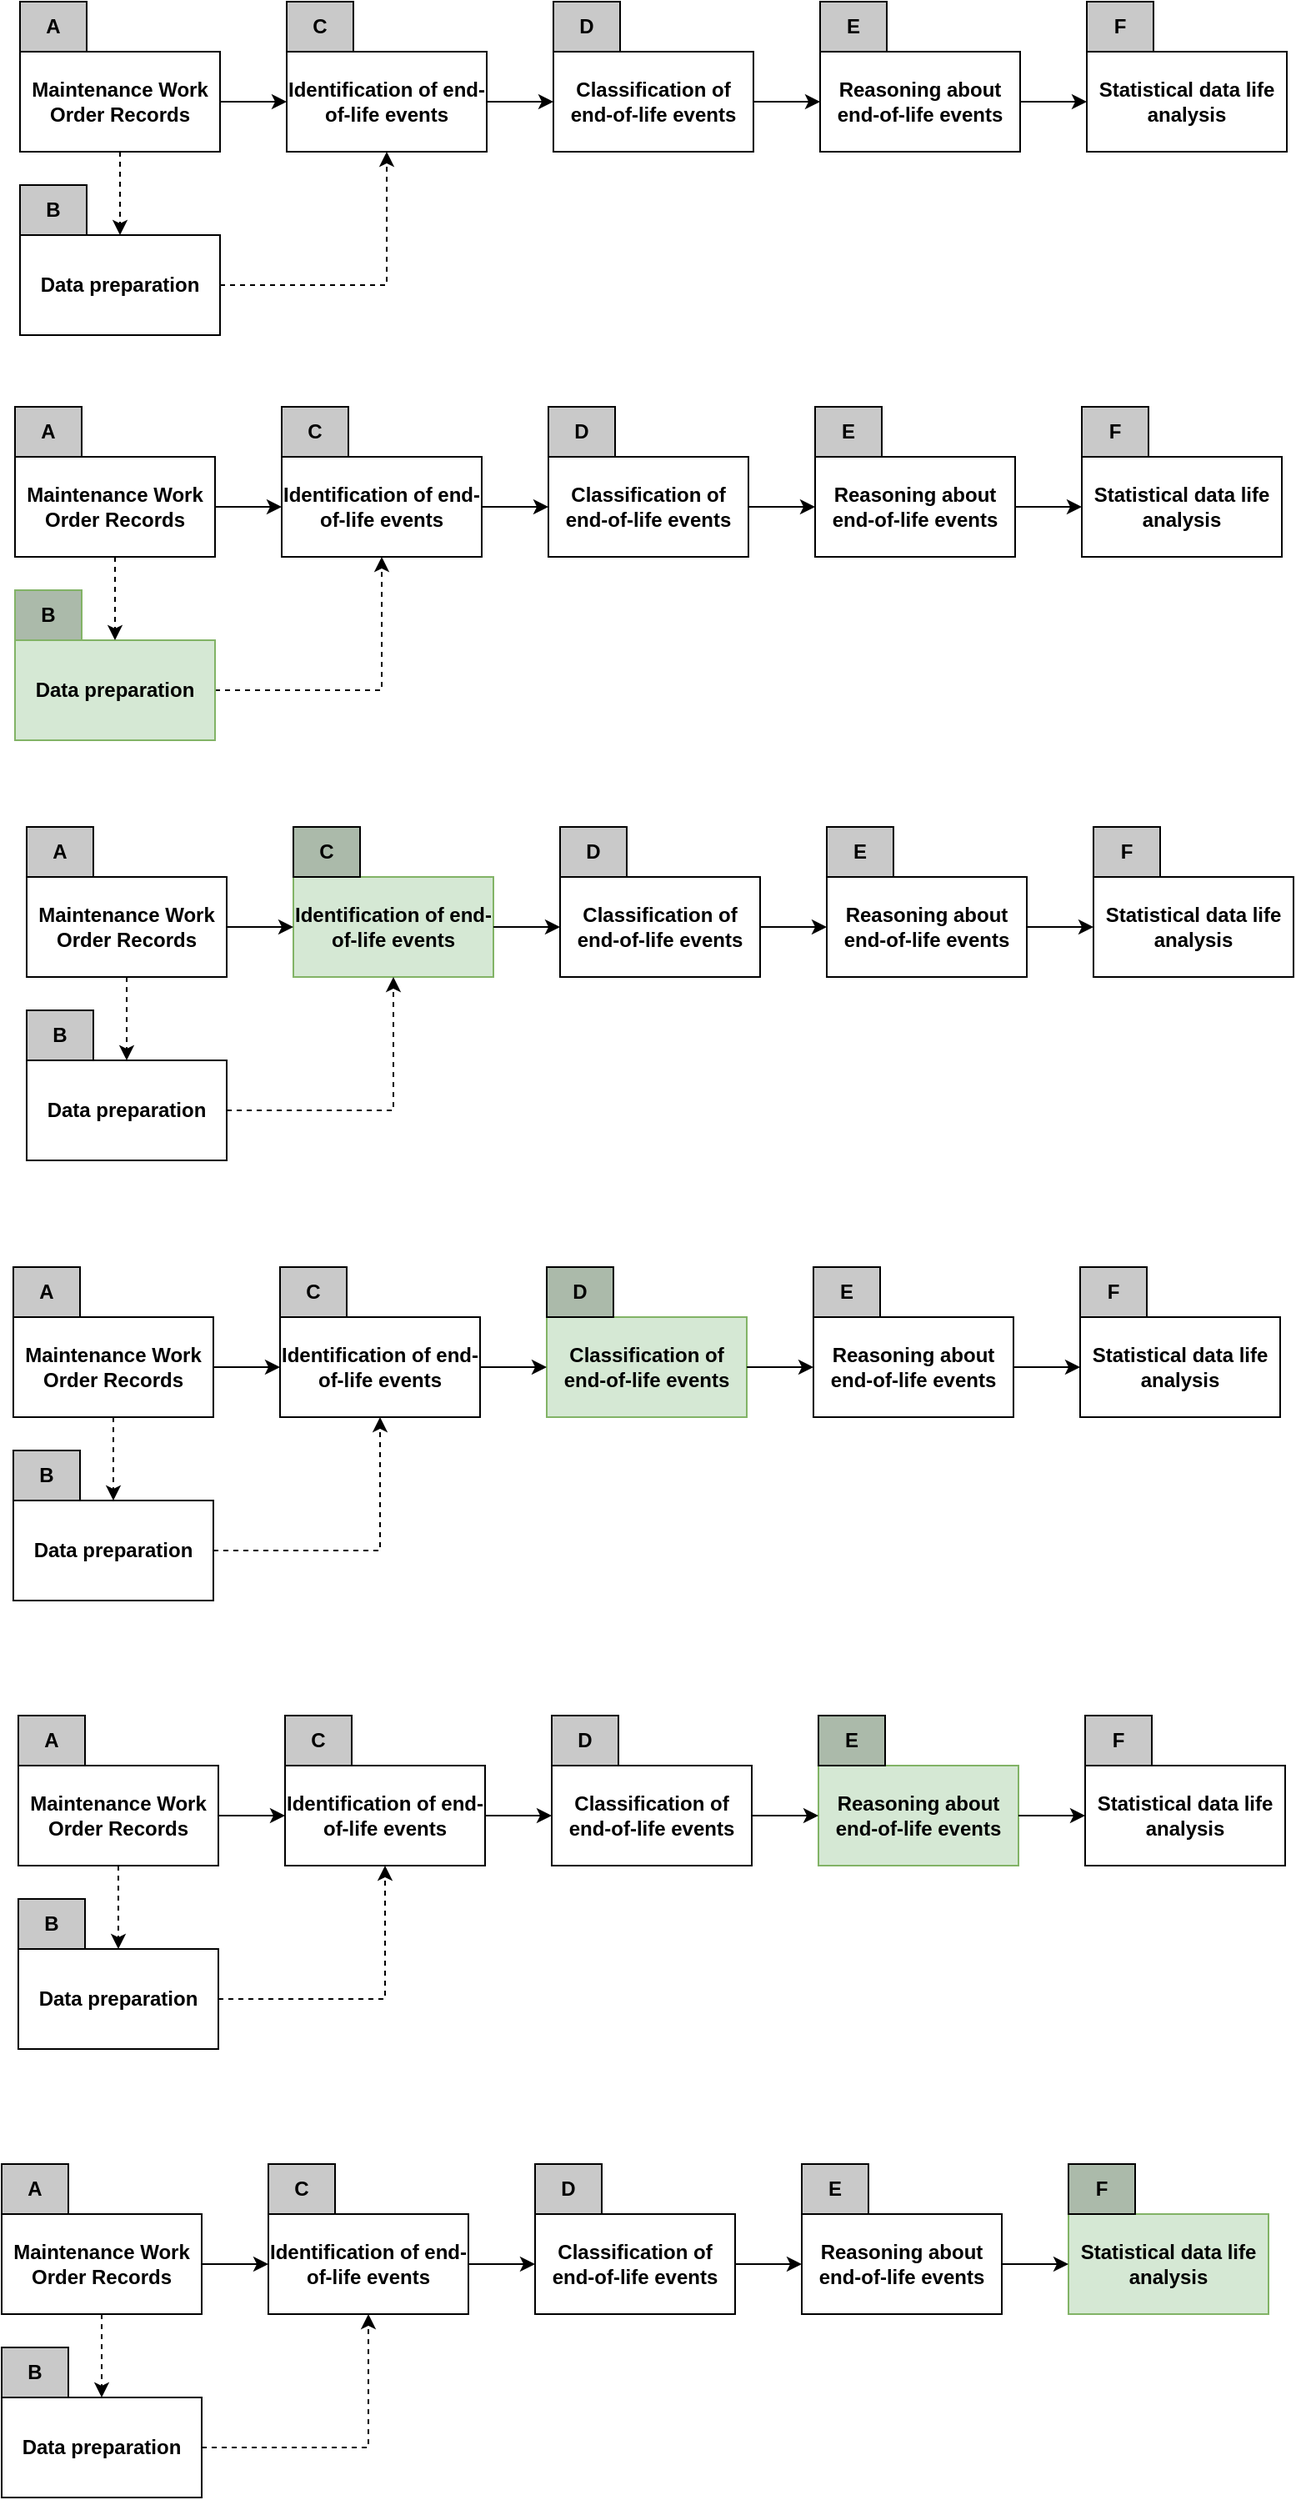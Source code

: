 <mxfile version="20.0.3" type="device"><diagram id="aOermei4Pz8LxX8Ic5n_" name="Page-1"><mxGraphModel dx="1137" dy="698" grid="0" gridSize="10" guides="1" tooltips="1" connect="1" arrows="1" fold="1" page="0" pageScale="1" pageWidth="850" pageHeight="1100" math="0" shadow="0"><root><mxCell id="0"/><mxCell id="1" parent="0"/><mxCell id="WCb30iZLDElVYcO6-8LY-24" value="" style="group" vertex="1" connectable="0" parent="1"><mxGeometry x="80" y="210" width="760" height="200" as="geometry"/></mxCell><mxCell id="WCb30iZLDElVYcO6-8LY-1" value="Maintenance Work Order Records" style="rounded=0;whiteSpace=wrap;html=1;fontStyle=1" vertex="1" parent="WCb30iZLDElVYcO6-8LY-24"><mxGeometry y="30" width="120" height="60" as="geometry"/></mxCell><mxCell id="WCb30iZLDElVYcO6-8LY-2" value="Identification of end-of-life events" style="rounded=0;whiteSpace=wrap;html=1;fontStyle=1" vertex="1" parent="WCb30iZLDElVYcO6-8LY-24"><mxGeometry x="160" y="30" width="120" height="60" as="geometry"/></mxCell><mxCell id="WCb30iZLDElVYcO6-8LY-4" style="edgeStyle=orthogonalEdgeStyle;rounded=0;orthogonalLoop=1;jettySize=auto;html=1;exitX=1;exitY=0.5;exitDx=0;exitDy=0;entryX=0;entryY=0.5;entryDx=0;entryDy=0;" edge="1" parent="WCb30iZLDElVYcO6-8LY-24" source="WCb30iZLDElVYcO6-8LY-1" target="WCb30iZLDElVYcO6-8LY-2"><mxGeometry relative="1" as="geometry"/></mxCell><mxCell id="WCb30iZLDElVYcO6-8LY-3" value="Classification of end-of-life events" style="rounded=0;whiteSpace=wrap;html=1;fontStyle=1" vertex="1" parent="WCb30iZLDElVYcO6-8LY-24"><mxGeometry x="320" y="30" width="120" height="60" as="geometry"/></mxCell><mxCell id="WCb30iZLDElVYcO6-8LY-5" style="edgeStyle=orthogonalEdgeStyle;rounded=0;orthogonalLoop=1;jettySize=auto;html=1;exitX=1;exitY=0.5;exitDx=0;exitDy=0;entryX=0;entryY=0.5;entryDx=0;entryDy=0;" edge="1" parent="WCb30iZLDElVYcO6-8LY-24" source="WCb30iZLDElVYcO6-8LY-2" target="WCb30iZLDElVYcO6-8LY-3"><mxGeometry relative="1" as="geometry"/></mxCell><mxCell id="WCb30iZLDElVYcO6-8LY-6" value="Reasoning about end-of-life events" style="rounded=0;whiteSpace=wrap;html=1;fontStyle=1" vertex="1" parent="WCb30iZLDElVYcO6-8LY-24"><mxGeometry x="480" y="30" width="120" height="60" as="geometry"/></mxCell><mxCell id="WCb30iZLDElVYcO6-8LY-7" style="edgeStyle=orthogonalEdgeStyle;rounded=0;orthogonalLoop=1;jettySize=auto;html=1;exitX=1;exitY=0.5;exitDx=0;exitDy=0;entryX=0;entryY=0.5;entryDx=0;entryDy=0;" edge="1" parent="WCb30iZLDElVYcO6-8LY-24" source="WCb30iZLDElVYcO6-8LY-3" target="WCb30iZLDElVYcO6-8LY-6"><mxGeometry relative="1" as="geometry"/></mxCell><mxCell id="WCb30iZLDElVYcO6-8LY-12" value="Statistical data life analysis" style="rounded=0;whiteSpace=wrap;html=1;fontStyle=1" vertex="1" parent="WCb30iZLDElVYcO6-8LY-24"><mxGeometry x="640" y="30" width="120" height="60" as="geometry"/></mxCell><mxCell id="WCb30iZLDElVYcO6-8LY-14" style="edgeStyle=orthogonalEdgeStyle;rounded=0;orthogonalLoop=1;jettySize=auto;html=1;exitX=1;exitY=0.5;exitDx=0;exitDy=0;entryX=0;entryY=0.5;entryDx=0;entryDy=0;" edge="1" parent="WCb30iZLDElVYcO6-8LY-24" source="WCb30iZLDElVYcO6-8LY-6" target="WCb30iZLDElVYcO6-8LY-12"><mxGeometry relative="1" as="geometry"/></mxCell><mxCell id="WCb30iZLDElVYcO6-8LY-17" style="edgeStyle=orthogonalEdgeStyle;rounded=0;orthogonalLoop=1;jettySize=auto;html=1;exitX=1;exitY=0.5;exitDx=0;exitDy=0;dashed=1;" edge="1" parent="WCb30iZLDElVYcO6-8LY-24" source="WCb30iZLDElVYcO6-8LY-15" target="WCb30iZLDElVYcO6-8LY-2"><mxGeometry relative="1" as="geometry"/></mxCell><mxCell id="WCb30iZLDElVYcO6-8LY-15" value="Data preparation" style="rounded=0;whiteSpace=wrap;html=1;fontStyle=1" vertex="1" parent="WCb30iZLDElVYcO6-8LY-24"><mxGeometry y="140" width="120" height="60" as="geometry"/></mxCell><mxCell id="WCb30iZLDElVYcO6-8LY-16" style="edgeStyle=orthogonalEdgeStyle;rounded=0;orthogonalLoop=1;jettySize=auto;html=1;exitX=0.5;exitY=1;exitDx=0;exitDy=0;entryX=0.5;entryY=0;entryDx=0;entryDy=0;dashed=1;" edge="1" parent="WCb30iZLDElVYcO6-8LY-24" source="WCb30iZLDElVYcO6-8LY-1" target="WCb30iZLDElVYcO6-8LY-15"><mxGeometry relative="1" as="geometry"/></mxCell><mxCell id="WCb30iZLDElVYcO6-8LY-18" value="A" style="rounded=0;whiteSpace=wrap;html=1;fontStyle=1;fillColor=#C9C9C9;" vertex="1" parent="WCb30iZLDElVYcO6-8LY-24"><mxGeometry width="40" height="30" as="geometry"/></mxCell><mxCell id="WCb30iZLDElVYcO6-8LY-19" value="C" style="rounded=0;whiteSpace=wrap;html=1;fontStyle=1;fillColor=#C9C9C9;" vertex="1" parent="WCb30iZLDElVYcO6-8LY-24"><mxGeometry x="160" width="40" height="30" as="geometry"/></mxCell><mxCell id="WCb30iZLDElVYcO6-8LY-20" value="D" style="rounded=0;whiteSpace=wrap;html=1;fontStyle=1;fillColor=#C9C9C9;" vertex="1" parent="WCb30iZLDElVYcO6-8LY-24"><mxGeometry x="320" width="40" height="30" as="geometry"/></mxCell><mxCell id="WCb30iZLDElVYcO6-8LY-21" value="E" style="rounded=0;whiteSpace=wrap;html=1;fontStyle=1;fillColor=#C9C9C9;" vertex="1" parent="WCb30iZLDElVYcO6-8LY-24"><mxGeometry x="480" width="40" height="30" as="geometry"/></mxCell><mxCell id="WCb30iZLDElVYcO6-8LY-120" style="edgeStyle=orthogonalEdgeStyle;rounded=0;orthogonalLoop=1;jettySize=auto;html=1;exitX=0.75;exitY=1;exitDx=0;exitDy=0;entryX=0.25;entryY=0;entryDx=0;entryDy=0;dashed=1;" edge="1" parent="WCb30iZLDElVYcO6-8LY-24" source="WCb30iZLDElVYcO6-8LY-22" target="WCb30iZLDElVYcO6-8LY-12"><mxGeometry relative="1" as="geometry"/></mxCell><mxCell id="WCb30iZLDElVYcO6-8LY-22" value="F" style="rounded=0;whiteSpace=wrap;html=1;fontStyle=1;fillColor=#C9C9C9;" vertex="1" parent="WCb30iZLDElVYcO6-8LY-24"><mxGeometry x="640" width="40" height="30" as="geometry"/></mxCell><mxCell id="WCb30iZLDElVYcO6-8LY-23" value="B" style="rounded=0;whiteSpace=wrap;html=1;fontStyle=1;fillColor=#C9C9C9;" vertex="1" parent="WCb30iZLDElVYcO6-8LY-24"><mxGeometry y="110" width="40" height="30" as="geometry"/></mxCell><mxCell id="WCb30iZLDElVYcO6-8LY-25" value="" style="group" vertex="1" connectable="0" parent="1"><mxGeometry x="77" y="453" width="760" height="200" as="geometry"/></mxCell><mxCell id="WCb30iZLDElVYcO6-8LY-26" value="Maintenance Work Order Records" style="rounded=0;whiteSpace=wrap;html=1;fontStyle=1" vertex="1" parent="WCb30iZLDElVYcO6-8LY-25"><mxGeometry y="30" width="120" height="60" as="geometry"/></mxCell><mxCell id="WCb30iZLDElVYcO6-8LY-27" value="Identification of end-of-life events" style="rounded=0;whiteSpace=wrap;html=1;fontStyle=1" vertex="1" parent="WCb30iZLDElVYcO6-8LY-25"><mxGeometry x="160" y="30" width="120" height="60" as="geometry"/></mxCell><mxCell id="WCb30iZLDElVYcO6-8LY-28" style="edgeStyle=orthogonalEdgeStyle;rounded=0;orthogonalLoop=1;jettySize=auto;html=1;exitX=1;exitY=0.5;exitDx=0;exitDy=0;entryX=0;entryY=0.5;entryDx=0;entryDy=0;" edge="1" parent="WCb30iZLDElVYcO6-8LY-25" source="WCb30iZLDElVYcO6-8LY-26" target="WCb30iZLDElVYcO6-8LY-27"><mxGeometry relative="1" as="geometry"/></mxCell><mxCell id="WCb30iZLDElVYcO6-8LY-29" value="Classification of end-of-life events" style="rounded=0;whiteSpace=wrap;html=1;fontStyle=1" vertex="1" parent="WCb30iZLDElVYcO6-8LY-25"><mxGeometry x="320" y="30" width="120" height="60" as="geometry"/></mxCell><mxCell id="WCb30iZLDElVYcO6-8LY-30" style="edgeStyle=orthogonalEdgeStyle;rounded=0;orthogonalLoop=1;jettySize=auto;html=1;exitX=1;exitY=0.5;exitDx=0;exitDy=0;entryX=0;entryY=0.5;entryDx=0;entryDy=0;" edge="1" parent="WCb30iZLDElVYcO6-8LY-25" source="WCb30iZLDElVYcO6-8LY-27" target="WCb30iZLDElVYcO6-8LY-29"><mxGeometry relative="1" as="geometry"/></mxCell><mxCell id="WCb30iZLDElVYcO6-8LY-31" value="Reasoning about end-of-life events" style="rounded=0;whiteSpace=wrap;html=1;fontStyle=1" vertex="1" parent="WCb30iZLDElVYcO6-8LY-25"><mxGeometry x="480" y="30" width="120" height="60" as="geometry"/></mxCell><mxCell id="WCb30iZLDElVYcO6-8LY-32" style="edgeStyle=orthogonalEdgeStyle;rounded=0;orthogonalLoop=1;jettySize=auto;html=1;exitX=1;exitY=0.5;exitDx=0;exitDy=0;entryX=0;entryY=0.5;entryDx=0;entryDy=0;" edge="1" parent="WCb30iZLDElVYcO6-8LY-25" source="WCb30iZLDElVYcO6-8LY-29" target="WCb30iZLDElVYcO6-8LY-31"><mxGeometry relative="1" as="geometry"/></mxCell><mxCell id="WCb30iZLDElVYcO6-8LY-33" value="Statistical data life analysis" style="rounded=0;whiteSpace=wrap;html=1;fontStyle=1" vertex="1" parent="WCb30iZLDElVYcO6-8LY-25"><mxGeometry x="640" y="30" width="120" height="60" as="geometry"/></mxCell><mxCell id="WCb30iZLDElVYcO6-8LY-34" style="edgeStyle=orthogonalEdgeStyle;rounded=0;orthogonalLoop=1;jettySize=auto;html=1;exitX=1;exitY=0.5;exitDx=0;exitDy=0;entryX=0;entryY=0.5;entryDx=0;entryDy=0;" edge="1" parent="WCb30iZLDElVYcO6-8LY-25" source="WCb30iZLDElVYcO6-8LY-31" target="WCb30iZLDElVYcO6-8LY-33"><mxGeometry relative="1" as="geometry"/></mxCell><mxCell id="WCb30iZLDElVYcO6-8LY-35" style="edgeStyle=orthogonalEdgeStyle;rounded=0;orthogonalLoop=1;jettySize=auto;html=1;exitX=1;exitY=0.5;exitDx=0;exitDy=0;dashed=1;" edge="1" parent="WCb30iZLDElVYcO6-8LY-25" source="WCb30iZLDElVYcO6-8LY-36" target="WCb30iZLDElVYcO6-8LY-27"><mxGeometry relative="1" as="geometry"/></mxCell><mxCell id="WCb30iZLDElVYcO6-8LY-36" value="Data preparation" style="rounded=0;whiteSpace=wrap;html=1;fontStyle=1;fillColor=#d5e8d4;strokeColor=#82b366;" vertex="1" parent="WCb30iZLDElVYcO6-8LY-25"><mxGeometry y="140" width="120" height="60" as="geometry"/></mxCell><mxCell id="WCb30iZLDElVYcO6-8LY-37" style="edgeStyle=orthogonalEdgeStyle;rounded=0;orthogonalLoop=1;jettySize=auto;html=1;exitX=0.5;exitY=1;exitDx=0;exitDy=0;entryX=0.5;entryY=0;entryDx=0;entryDy=0;dashed=1;" edge="1" parent="WCb30iZLDElVYcO6-8LY-25" source="WCb30iZLDElVYcO6-8LY-26" target="WCb30iZLDElVYcO6-8LY-36"><mxGeometry relative="1" as="geometry"/></mxCell><mxCell id="WCb30iZLDElVYcO6-8LY-38" value="A" style="rounded=0;whiteSpace=wrap;html=1;fontStyle=1;fillColor=#C9C9C9;" vertex="1" parent="WCb30iZLDElVYcO6-8LY-25"><mxGeometry width="40" height="30" as="geometry"/></mxCell><mxCell id="WCb30iZLDElVYcO6-8LY-39" value="C" style="rounded=0;whiteSpace=wrap;html=1;fontStyle=1;fillColor=#C9C9C9;" vertex="1" parent="WCb30iZLDElVYcO6-8LY-25"><mxGeometry x="160" width="40" height="30" as="geometry"/></mxCell><mxCell id="WCb30iZLDElVYcO6-8LY-40" value="D" style="rounded=0;whiteSpace=wrap;html=1;fontStyle=1;fillColor=#C9C9C9;" vertex="1" parent="WCb30iZLDElVYcO6-8LY-25"><mxGeometry x="320" width="40" height="30" as="geometry"/></mxCell><mxCell id="WCb30iZLDElVYcO6-8LY-41" value="E" style="rounded=0;whiteSpace=wrap;html=1;fontStyle=1;fillColor=#C9C9C9;" vertex="1" parent="WCb30iZLDElVYcO6-8LY-25"><mxGeometry x="480" width="40" height="30" as="geometry"/></mxCell><mxCell id="WCb30iZLDElVYcO6-8LY-42" value="F" style="rounded=0;whiteSpace=wrap;html=1;fontStyle=1;fillColor=#C9C9C9;" vertex="1" parent="WCb30iZLDElVYcO6-8LY-25"><mxGeometry x="640" width="40" height="30" as="geometry"/></mxCell><mxCell id="WCb30iZLDElVYcO6-8LY-43" value="B" style="rounded=0;whiteSpace=wrap;html=1;fontStyle=1;fillColor=#ABBAAA;strokeColor=#82b366;" vertex="1" parent="WCb30iZLDElVYcO6-8LY-25"><mxGeometry y="110" width="40" height="30" as="geometry"/></mxCell><mxCell id="WCb30iZLDElVYcO6-8LY-44" value="" style="group" vertex="1" connectable="0" parent="1"><mxGeometry x="84" y="705" width="760" height="200" as="geometry"/></mxCell><mxCell id="WCb30iZLDElVYcO6-8LY-45" value="Maintenance Work Order Records" style="rounded=0;whiteSpace=wrap;html=1;fontStyle=1" vertex="1" parent="WCb30iZLDElVYcO6-8LY-44"><mxGeometry y="30" width="120" height="60" as="geometry"/></mxCell><mxCell id="WCb30iZLDElVYcO6-8LY-46" value="Identification of end-of-life events" style="rounded=0;whiteSpace=wrap;html=1;fontStyle=1;fillColor=#d5e8d4;strokeColor=#82b366;" vertex="1" parent="WCb30iZLDElVYcO6-8LY-44"><mxGeometry x="160" y="30" width="120" height="60" as="geometry"/></mxCell><mxCell id="WCb30iZLDElVYcO6-8LY-47" style="edgeStyle=orthogonalEdgeStyle;rounded=0;orthogonalLoop=1;jettySize=auto;html=1;exitX=1;exitY=0.5;exitDx=0;exitDy=0;entryX=0;entryY=0.5;entryDx=0;entryDy=0;" edge="1" parent="WCb30iZLDElVYcO6-8LY-44" source="WCb30iZLDElVYcO6-8LY-45" target="WCb30iZLDElVYcO6-8LY-46"><mxGeometry relative="1" as="geometry"/></mxCell><mxCell id="WCb30iZLDElVYcO6-8LY-48" value="Classification of end-of-life events" style="rounded=0;whiteSpace=wrap;html=1;fontStyle=1" vertex="1" parent="WCb30iZLDElVYcO6-8LY-44"><mxGeometry x="320" y="30" width="120" height="60" as="geometry"/></mxCell><mxCell id="WCb30iZLDElVYcO6-8LY-49" style="edgeStyle=orthogonalEdgeStyle;rounded=0;orthogonalLoop=1;jettySize=auto;html=1;exitX=1;exitY=0.5;exitDx=0;exitDy=0;entryX=0;entryY=0.5;entryDx=0;entryDy=0;" edge="1" parent="WCb30iZLDElVYcO6-8LY-44" source="WCb30iZLDElVYcO6-8LY-46" target="WCb30iZLDElVYcO6-8LY-48"><mxGeometry relative="1" as="geometry"/></mxCell><mxCell id="WCb30iZLDElVYcO6-8LY-50" value="Reasoning about end-of-life events" style="rounded=0;whiteSpace=wrap;html=1;fontStyle=1" vertex="1" parent="WCb30iZLDElVYcO6-8LY-44"><mxGeometry x="480" y="30" width="120" height="60" as="geometry"/></mxCell><mxCell id="WCb30iZLDElVYcO6-8LY-51" style="edgeStyle=orthogonalEdgeStyle;rounded=0;orthogonalLoop=1;jettySize=auto;html=1;exitX=1;exitY=0.5;exitDx=0;exitDy=0;entryX=0;entryY=0.5;entryDx=0;entryDy=0;" edge="1" parent="WCb30iZLDElVYcO6-8LY-44" source="WCb30iZLDElVYcO6-8LY-48" target="WCb30iZLDElVYcO6-8LY-50"><mxGeometry relative="1" as="geometry"/></mxCell><mxCell id="WCb30iZLDElVYcO6-8LY-52" value="Statistical data life analysis" style="rounded=0;whiteSpace=wrap;html=1;fontStyle=1" vertex="1" parent="WCb30iZLDElVYcO6-8LY-44"><mxGeometry x="640" y="30" width="120" height="60" as="geometry"/></mxCell><mxCell id="WCb30iZLDElVYcO6-8LY-53" style="edgeStyle=orthogonalEdgeStyle;rounded=0;orthogonalLoop=1;jettySize=auto;html=1;exitX=1;exitY=0.5;exitDx=0;exitDy=0;entryX=0;entryY=0.5;entryDx=0;entryDy=0;" edge="1" parent="WCb30iZLDElVYcO6-8LY-44" source="WCb30iZLDElVYcO6-8LY-50" target="WCb30iZLDElVYcO6-8LY-52"><mxGeometry relative="1" as="geometry"/></mxCell><mxCell id="WCb30iZLDElVYcO6-8LY-54" style="edgeStyle=orthogonalEdgeStyle;rounded=0;orthogonalLoop=1;jettySize=auto;html=1;exitX=1;exitY=0.5;exitDx=0;exitDy=0;dashed=1;" edge="1" parent="WCb30iZLDElVYcO6-8LY-44" source="WCb30iZLDElVYcO6-8LY-55" target="WCb30iZLDElVYcO6-8LY-46"><mxGeometry relative="1" as="geometry"/></mxCell><mxCell id="WCb30iZLDElVYcO6-8LY-55" value="Data preparation" style="rounded=0;whiteSpace=wrap;html=1;fontStyle=1" vertex="1" parent="WCb30iZLDElVYcO6-8LY-44"><mxGeometry y="140" width="120" height="60" as="geometry"/></mxCell><mxCell id="WCb30iZLDElVYcO6-8LY-56" style="edgeStyle=orthogonalEdgeStyle;rounded=0;orthogonalLoop=1;jettySize=auto;html=1;exitX=0.5;exitY=1;exitDx=0;exitDy=0;entryX=0.5;entryY=0;entryDx=0;entryDy=0;dashed=1;" edge="1" parent="WCb30iZLDElVYcO6-8LY-44" source="WCb30iZLDElVYcO6-8LY-45" target="WCb30iZLDElVYcO6-8LY-55"><mxGeometry relative="1" as="geometry"/></mxCell><mxCell id="WCb30iZLDElVYcO6-8LY-57" value="A" style="rounded=0;whiteSpace=wrap;html=1;fontStyle=1;fillColor=#C9C9C9;" vertex="1" parent="WCb30iZLDElVYcO6-8LY-44"><mxGeometry width="40" height="30" as="geometry"/></mxCell><mxCell id="WCb30iZLDElVYcO6-8LY-58" value="C" style="rounded=0;whiteSpace=wrap;html=1;fontStyle=1;fillColor=#ABBAAA;" vertex="1" parent="WCb30iZLDElVYcO6-8LY-44"><mxGeometry x="160" width="40" height="30" as="geometry"/></mxCell><mxCell id="WCb30iZLDElVYcO6-8LY-59" value="D" style="rounded=0;whiteSpace=wrap;html=1;fontStyle=1;fillColor=#C9C9C9;" vertex="1" parent="WCb30iZLDElVYcO6-8LY-44"><mxGeometry x="320" width="40" height="30" as="geometry"/></mxCell><mxCell id="WCb30iZLDElVYcO6-8LY-60" value="E" style="rounded=0;whiteSpace=wrap;html=1;fontStyle=1;fillColor=#C9C9C9;" vertex="1" parent="WCb30iZLDElVYcO6-8LY-44"><mxGeometry x="480" width="40" height="30" as="geometry"/></mxCell><mxCell id="WCb30iZLDElVYcO6-8LY-61" value="F" style="rounded=0;whiteSpace=wrap;html=1;fontStyle=1;fillColor=#C9C9C9;" vertex="1" parent="WCb30iZLDElVYcO6-8LY-44"><mxGeometry x="640" width="40" height="30" as="geometry"/></mxCell><mxCell id="WCb30iZLDElVYcO6-8LY-62" value="B" style="rounded=0;whiteSpace=wrap;html=1;fontStyle=1;fillColor=#C9C9C9;" vertex="1" parent="WCb30iZLDElVYcO6-8LY-44"><mxGeometry y="110" width="40" height="30" as="geometry"/></mxCell><mxCell id="WCb30iZLDElVYcO6-8LY-63" value="" style="group" vertex="1" connectable="0" parent="1"><mxGeometry x="76" y="969" width="760" height="200" as="geometry"/></mxCell><mxCell id="WCb30iZLDElVYcO6-8LY-64" value="Maintenance Work Order Records" style="rounded=0;whiteSpace=wrap;html=1;fontStyle=1" vertex="1" parent="WCb30iZLDElVYcO6-8LY-63"><mxGeometry y="30" width="120" height="60" as="geometry"/></mxCell><mxCell id="WCb30iZLDElVYcO6-8LY-65" value="Identification of end-of-life events" style="rounded=0;whiteSpace=wrap;html=1;fontStyle=1" vertex="1" parent="WCb30iZLDElVYcO6-8LY-63"><mxGeometry x="160" y="30" width="120" height="60" as="geometry"/></mxCell><mxCell id="WCb30iZLDElVYcO6-8LY-66" style="edgeStyle=orthogonalEdgeStyle;rounded=0;orthogonalLoop=1;jettySize=auto;html=1;exitX=1;exitY=0.5;exitDx=0;exitDy=0;entryX=0;entryY=0.5;entryDx=0;entryDy=0;" edge="1" parent="WCb30iZLDElVYcO6-8LY-63" source="WCb30iZLDElVYcO6-8LY-64" target="WCb30iZLDElVYcO6-8LY-65"><mxGeometry relative="1" as="geometry"/></mxCell><mxCell id="WCb30iZLDElVYcO6-8LY-67" value="Classification of end-of-life events" style="rounded=0;whiteSpace=wrap;html=1;fontStyle=1;fillColor=#d5e8d4;strokeColor=#82b366;" vertex="1" parent="WCb30iZLDElVYcO6-8LY-63"><mxGeometry x="320" y="30" width="120" height="60" as="geometry"/></mxCell><mxCell id="WCb30iZLDElVYcO6-8LY-68" style="edgeStyle=orthogonalEdgeStyle;rounded=0;orthogonalLoop=1;jettySize=auto;html=1;exitX=1;exitY=0.5;exitDx=0;exitDy=0;entryX=0;entryY=0.5;entryDx=0;entryDy=0;" edge="1" parent="WCb30iZLDElVYcO6-8LY-63" source="WCb30iZLDElVYcO6-8LY-65" target="WCb30iZLDElVYcO6-8LY-67"><mxGeometry relative="1" as="geometry"/></mxCell><mxCell id="WCb30iZLDElVYcO6-8LY-69" value="Reasoning about end-of-life events" style="rounded=0;whiteSpace=wrap;html=1;fontStyle=1" vertex="1" parent="WCb30iZLDElVYcO6-8LY-63"><mxGeometry x="480" y="30" width="120" height="60" as="geometry"/></mxCell><mxCell id="WCb30iZLDElVYcO6-8LY-70" style="edgeStyle=orthogonalEdgeStyle;rounded=0;orthogonalLoop=1;jettySize=auto;html=1;exitX=1;exitY=0.5;exitDx=0;exitDy=0;entryX=0;entryY=0.5;entryDx=0;entryDy=0;" edge="1" parent="WCb30iZLDElVYcO6-8LY-63" source="WCb30iZLDElVYcO6-8LY-67" target="WCb30iZLDElVYcO6-8LY-69"><mxGeometry relative="1" as="geometry"/></mxCell><mxCell id="WCb30iZLDElVYcO6-8LY-71" value="Statistical data life analysis" style="rounded=0;whiteSpace=wrap;html=1;fontStyle=1" vertex="1" parent="WCb30iZLDElVYcO6-8LY-63"><mxGeometry x="640" y="30" width="120" height="60" as="geometry"/></mxCell><mxCell id="WCb30iZLDElVYcO6-8LY-72" style="edgeStyle=orthogonalEdgeStyle;rounded=0;orthogonalLoop=1;jettySize=auto;html=1;exitX=1;exitY=0.5;exitDx=0;exitDy=0;entryX=0;entryY=0.5;entryDx=0;entryDy=0;" edge="1" parent="WCb30iZLDElVYcO6-8LY-63" source="WCb30iZLDElVYcO6-8LY-69" target="WCb30iZLDElVYcO6-8LY-71"><mxGeometry relative="1" as="geometry"/></mxCell><mxCell id="WCb30iZLDElVYcO6-8LY-73" style="edgeStyle=orthogonalEdgeStyle;rounded=0;orthogonalLoop=1;jettySize=auto;html=1;exitX=1;exitY=0.5;exitDx=0;exitDy=0;dashed=1;" edge="1" parent="WCb30iZLDElVYcO6-8LY-63" source="WCb30iZLDElVYcO6-8LY-74" target="WCb30iZLDElVYcO6-8LY-65"><mxGeometry relative="1" as="geometry"/></mxCell><mxCell id="WCb30iZLDElVYcO6-8LY-74" value="Data preparation" style="rounded=0;whiteSpace=wrap;html=1;fontStyle=1" vertex="1" parent="WCb30iZLDElVYcO6-8LY-63"><mxGeometry y="140" width="120" height="60" as="geometry"/></mxCell><mxCell id="WCb30iZLDElVYcO6-8LY-75" style="edgeStyle=orthogonalEdgeStyle;rounded=0;orthogonalLoop=1;jettySize=auto;html=1;exitX=0.5;exitY=1;exitDx=0;exitDy=0;entryX=0.5;entryY=0;entryDx=0;entryDy=0;dashed=1;" edge="1" parent="WCb30iZLDElVYcO6-8LY-63" source="WCb30iZLDElVYcO6-8LY-64" target="WCb30iZLDElVYcO6-8LY-74"><mxGeometry relative="1" as="geometry"/></mxCell><mxCell id="WCb30iZLDElVYcO6-8LY-76" value="A" style="rounded=0;whiteSpace=wrap;html=1;fontStyle=1;fillColor=#C9C9C9;" vertex="1" parent="WCb30iZLDElVYcO6-8LY-63"><mxGeometry width="40" height="30" as="geometry"/></mxCell><mxCell id="WCb30iZLDElVYcO6-8LY-77" value="C" style="rounded=0;whiteSpace=wrap;html=1;fontStyle=1;fillColor=#C9C9C9;" vertex="1" parent="WCb30iZLDElVYcO6-8LY-63"><mxGeometry x="160" width="40" height="30" as="geometry"/></mxCell><mxCell id="WCb30iZLDElVYcO6-8LY-78" value="D" style="rounded=0;whiteSpace=wrap;html=1;fontStyle=1;fillColor=#ABBAAA;" vertex="1" parent="WCb30iZLDElVYcO6-8LY-63"><mxGeometry x="320" width="40" height="30" as="geometry"/></mxCell><mxCell id="WCb30iZLDElVYcO6-8LY-79" value="E" style="rounded=0;whiteSpace=wrap;html=1;fontStyle=1;fillColor=#C9C9C9;" vertex="1" parent="WCb30iZLDElVYcO6-8LY-63"><mxGeometry x="480" width="40" height="30" as="geometry"/></mxCell><mxCell id="WCb30iZLDElVYcO6-8LY-80" value="F" style="rounded=0;whiteSpace=wrap;html=1;fontStyle=1;fillColor=#C9C9C9;" vertex="1" parent="WCb30iZLDElVYcO6-8LY-63"><mxGeometry x="640" width="40" height="30" as="geometry"/></mxCell><mxCell id="WCb30iZLDElVYcO6-8LY-81" value="B" style="rounded=0;whiteSpace=wrap;html=1;fontStyle=1;fillColor=#C9C9C9;" vertex="1" parent="WCb30iZLDElVYcO6-8LY-63"><mxGeometry y="110" width="40" height="30" as="geometry"/></mxCell><mxCell id="WCb30iZLDElVYcO6-8LY-82" value="" style="group" vertex="1" connectable="0" parent="1"><mxGeometry x="79" y="1238" width="760" height="200" as="geometry"/></mxCell><mxCell id="WCb30iZLDElVYcO6-8LY-83" value="Maintenance Work Order Records" style="rounded=0;whiteSpace=wrap;html=1;fontStyle=1" vertex="1" parent="WCb30iZLDElVYcO6-8LY-82"><mxGeometry y="30" width="120" height="60" as="geometry"/></mxCell><mxCell id="WCb30iZLDElVYcO6-8LY-84" value="Identification of end-of-life events" style="rounded=0;whiteSpace=wrap;html=1;fontStyle=1" vertex="1" parent="WCb30iZLDElVYcO6-8LY-82"><mxGeometry x="160" y="30" width="120" height="60" as="geometry"/></mxCell><mxCell id="WCb30iZLDElVYcO6-8LY-85" style="edgeStyle=orthogonalEdgeStyle;rounded=0;orthogonalLoop=1;jettySize=auto;html=1;exitX=1;exitY=0.5;exitDx=0;exitDy=0;entryX=0;entryY=0.5;entryDx=0;entryDy=0;" edge="1" parent="WCb30iZLDElVYcO6-8LY-82" source="WCb30iZLDElVYcO6-8LY-83" target="WCb30iZLDElVYcO6-8LY-84"><mxGeometry relative="1" as="geometry"/></mxCell><mxCell id="WCb30iZLDElVYcO6-8LY-86" value="Classification of end-of-life events" style="rounded=0;whiteSpace=wrap;html=1;fontStyle=1" vertex="1" parent="WCb30iZLDElVYcO6-8LY-82"><mxGeometry x="320" y="30" width="120" height="60" as="geometry"/></mxCell><mxCell id="WCb30iZLDElVYcO6-8LY-87" style="edgeStyle=orthogonalEdgeStyle;rounded=0;orthogonalLoop=1;jettySize=auto;html=1;exitX=1;exitY=0.5;exitDx=0;exitDy=0;entryX=0;entryY=0.5;entryDx=0;entryDy=0;" edge="1" parent="WCb30iZLDElVYcO6-8LY-82" source="WCb30iZLDElVYcO6-8LY-84" target="WCb30iZLDElVYcO6-8LY-86"><mxGeometry relative="1" as="geometry"/></mxCell><mxCell id="WCb30iZLDElVYcO6-8LY-88" value="Reasoning about end-of-life events" style="rounded=0;whiteSpace=wrap;html=1;fontStyle=1;fillColor=#d5e8d4;strokeColor=#82b366;" vertex="1" parent="WCb30iZLDElVYcO6-8LY-82"><mxGeometry x="480" y="30" width="120" height="60" as="geometry"/></mxCell><mxCell id="WCb30iZLDElVYcO6-8LY-89" style="edgeStyle=orthogonalEdgeStyle;rounded=0;orthogonalLoop=1;jettySize=auto;html=1;exitX=1;exitY=0.5;exitDx=0;exitDy=0;entryX=0;entryY=0.5;entryDx=0;entryDy=0;" edge="1" parent="WCb30iZLDElVYcO6-8LY-82" source="WCb30iZLDElVYcO6-8LY-86" target="WCb30iZLDElVYcO6-8LY-88"><mxGeometry relative="1" as="geometry"/></mxCell><mxCell id="WCb30iZLDElVYcO6-8LY-90" value="Statistical data life analysis" style="rounded=0;whiteSpace=wrap;html=1;fontStyle=1" vertex="1" parent="WCb30iZLDElVYcO6-8LY-82"><mxGeometry x="640" y="30" width="120" height="60" as="geometry"/></mxCell><mxCell id="WCb30iZLDElVYcO6-8LY-91" style="edgeStyle=orthogonalEdgeStyle;rounded=0;orthogonalLoop=1;jettySize=auto;html=1;exitX=1;exitY=0.5;exitDx=0;exitDy=0;entryX=0;entryY=0.5;entryDx=0;entryDy=0;" edge="1" parent="WCb30iZLDElVYcO6-8LY-82" source="WCb30iZLDElVYcO6-8LY-88" target="WCb30iZLDElVYcO6-8LY-90"><mxGeometry relative="1" as="geometry"/></mxCell><mxCell id="WCb30iZLDElVYcO6-8LY-92" style="edgeStyle=orthogonalEdgeStyle;rounded=0;orthogonalLoop=1;jettySize=auto;html=1;exitX=1;exitY=0.5;exitDx=0;exitDy=0;dashed=1;" edge="1" parent="WCb30iZLDElVYcO6-8LY-82" source="WCb30iZLDElVYcO6-8LY-93" target="WCb30iZLDElVYcO6-8LY-84"><mxGeometry relative="1" as="geometry"/></mxCell><mxCell id="WCb30iZLDElVYcO6-8LY-93" value="Data preparation" style="rounded=0;whiteSpace=wrap;html=1;fontStyle=1" vertex="1" parent="WCb30iZLDElVYcO6-8LY-82"><mxGeometry y="140" width="120" height="60" as="geometry"/></mxCell><mxCell id="WCb30iZLDElVYcO6-8LY-94" style="edgeStyle=orthogonalEdgeStyle;rounded=0;orthogonalLoop=1;jettySize=auto;html=1;exitX=0.5;exitY=1;exitDx=0;exitDy=0;entryX=0.5;entryY=0;entryDx=0;entryDy=0;dashed=1;" edge="1" parent="WCb30iZLDElVYcO6-8LY-82" source="WCb30iZLDElVYcO6-8LY-83" target="WCb30iZLDElVYcO6-8LY-93"><mxGeometry relative="1" as="geometry"/></mxCell><mxCell id="WCb30iZLDElVYcO6-8LY-95" value="A" style="rounded=0;whiteSpace=wrap;html=1;fontStyle=1;fillColor=#C9C9C9;" vertex="1" parent="WCb30iZLDElVYcO6-8LY-82"><mxGeometry width="40" height="30" as="geometry"/></mxCell><mxCell id="WCb30iZLDElVYcO6-8LY-96" value="C" style="rounded=0;whiteSpace=wrap;html=1;fontStyle=1;fillColor=#C9C9C9;" vertex="1" parent="WCb30iZLDElVYcO6-8LY-82"><mxGeometry x="160" width="40" height="30" as="geometry"/></mxCell><mxCell id="WCb30iZLDElVYcO6-8LY-97" value="D" style="rounded=0;whiteSpace=wrap;html=1;fontStyle=1;fillColor=#C9C9C9;" vertex="1" parent="WCb30iZLDElVYcO6-8LY-82"><mxGeometry x="320" width="40" height="30" as="geometry"/></mxCell><mxCell id="WCb30iZLDElVYcO6-8LY-98" value="E" style="rounded=0;whiteSpace=wrap;html=1;fontStyle=1;fillColor=#ABBAAA;" vertex="1" parent="WCb30iZLDElVYcO6-8LY-82"><mxGeometry x="480" width="40" height="30" as="geometry"/></mxCell><mxCell id="WCb30iZLDElVYcO6-8LY-99" value="F" style="rounded=0;whiteSpace=wrap;html=1;fontStyle=1;fillColor=#C9C9C9;" vertex="1" parent="WCb30iZLDElVYcO6-8LY-82"><mxGeometry x="640" width="40" height="30" as="geometry"/></mxCell><mxCell id="WCb30iZLDElVYcO6-8LY-100" value="B" style="rounded=0;whiteSpace=wrap;html=1;fontStyle=1;fillColor=#C9C9C9;" vertex="1" parent="WCb30iZLDElVYcO6-8LY-82"><mxGeometry y="110" width="40" height="30" as="geometry"/></mxCell><mxCell id="WCb30iZLDElVYcO6-8LY-101" value="" style="group" vertex="1" connectable="0" parent="1"><mxGeometry x="69" y="1507" width="760" height="200" as="geometry"/></mxCell><mxCell id="WCb30iZLDElVYcO6-8LY-102" value="Maintenance Work Order Records" style="rounded=0;whiteSpace=wrap;html=1;fontStyle=1" vertex="1" parent="WCb30iZLDElVYcO6-8LY-101"><mxGeometry y="30" width="120" height="60" as="geometry"/></mxCell><mxCell id="WCb30iZLDElVYcO6-8LY-103" value="Identification of end-of-life events" style="rounded=0;whiteSpace=wrap;html=1;fontStyle=1" vertex="1" parent="WCb30iZLDElVYcO6-8LY-101"><mxGeometry x="160" y="30" width="120" height="60" as="geometry"/></mxCell><mxCell id="WCb30iZLDElVYcO6-8LY-104" style="edgeStyle=orthogonalEdgeStyle;rounded=0;orthogonalLoop=1;jettySize=auto;html=1;exitX=1;exitY=0.5;exitDx=0;exitDy=0;entryX=0;entryY=0.5;entryDx=0;entryDy=0;" edge="1" parent="WCb30iZLDElVYcO6-8LY-101" source="WCb30iZLDElVYcO6-8LY-102" target="WCb30iZLDElVYcO6-8LY-103"><mxGeometry relative="1" as="geometry"/></mxCell><mxCell id="WCb30iZLDElVYcO6-8LY-105" value="Classification of end-of-life events" style="rounded=0;whiteSpace=wrap;html=1;fontStyle=1" vertex="1" parent="WCb30iZLDElVYcO6-8LY-101"><mxGeometry x="320" y="30" width="120" height="60" as="geometry"/></mxCell><mxCell id="WCb30iZLDElVYcO6-8LY-106" style="edgeStyle=orthogonalEdgeStyle;rounded=0;orthogonalLoop=1;jettySize=auto;html=1;exitX=1;exitY=0.5;exitDx=0;exitDy=0;entryX=0;entryY=0.5;entryDx=0;entryDy=0;" edge="1" parent="WCb30iZLDElVYcO6-8LY-101" source="WCb30iZLDElVYcO6-8LY-103" target="WCb30iZLDElVYcO6-8LY-105"><mxGeometry relative="1" as="geometry"/></mxCell><mxCell id="WCb30iZLDElVYcO6-8LY-107" value="Reasoning about end-of-life events" style="rounded=0;whiteSpace=wrap;html=1;fontStyle=1" vertex="1" parent="WCb30iZLDElVYcO6-8LY-101"><mxGeometry x="480" y="30" width="120" height="60" as="geometry"/></mxCell><mxCell id="WCb30iZLDElVYcO6-8LY-108" style="edgeStyle=orthogonalEdgeStyle;rounded=0;orthogonalLoop=1;jettySize=auto;html=1;exitX=1;exitY=0.5;exitDx=0;exitDy=0;entryX=0;entryY=0.5;entryDx=0;entryDy=0;" edge="1" parent="WCb30iZLDElVYcO6-8LY-101" source="WCb30iZLDElVYcO6-8LY-105" target="WCb30iZLDElVYcO6-8LY-107"><mxGeometry relative="1" as="geometry"/></mxCell><mxCell id="WCb30iZLDElVYcO6-8LY-109" value="Statistical data life analysis" style="rounded=0;whiteSpace=wrap;html=1;fontStyle=1;fillColor=#d5e8d4;strokeColor=#82b366;" vertex="1" parent="WCb30iZLDElVYcO6-8LY-101"><mxGeometry x="640" y="30" width="120" height="60" as="geometry"/></mxCell><mxCell id="WCb30iZLDElVYcO6-8LY-110" style="edgeStyle=orthogonalEdgeStyle;rounded=0;orthogonalLoop=1;jettySize=auto;html=1;exitX=1;exitY=0.5;exitDx=0;exitDy=0;entryX=0;entryY=0.5;entryDx=0;entryDy=0;" edge="1" parent="WCb30iZLDElVYcO6-8LY-101" source="WCb30iZLDElVYcO6-8LY-107" target="WCb30iZLDElVYcO6-8LY-109"><mxGeometry relative="1" as="geometry"/></mxCell><mxCell id="WCb30iZLDElVYcO6-8LY-111" style="edgeStyle=orthogonalEdgeStyle;rounded=0;orthogonalLoop=1;jettySize=auto;html=1;exitX=1;exitY=0.5;exitDx=0;exitDy=0;dashed=1;" edge="1" parent="WCb30iZLDElVYcO6-8LY-101" source="WCb30iZLDElVYcO6-8LY-112" target="WCb30iZLDElVYcO6-8LY-103"><mxGeometry relative="1" as="geometry"/></mxCell><mxCell id="WCb30iZLDElVYcO6-8LY-112" value="Data preparation" style="rounded=0;whiteSpace=wrap;html=1;fontStyle=1" vertex="1" parent="WCb30iZLDElVYcO6-8LY-101"><mxGeometry y="140" width="120" height="60" as="geometry"/></mxCell><mxCell id="WCb30iZLDElVYcO6-8LY-113" style="edgeStyle=orthogonalEdgeStyle;rounded=0;orthogonalLoop=1;jettySize=auto;html=1;exitX=0.5;exitY=1;exitDx=0;exitDy=0;entryX=0.5;entryY=0;entryDx=0;entryDy=0;dashed=1;" edge="1" parent="WCb30iZLDElVYcO6-8LY-101" source="WCb30iZLDElVYcO6-8LY-102" target="WCb30iZLDElVYcO6-8LY-112"><mxGeometry relative="1" as="geometry"/></mxCell><mxCell id="WCb30iZLDElVYcO6-8LY-114" value="A" style="rounded=0;whiteSpace=wrap;html=1;fontStyle=1;fillColor=#C9C9C9;" vertex="1" parent="WCb30iZLDElVYcO6-8LY-101"><mxGeometry width="40" height="30" as="geometry"/></mxCell><mxCell id="WCb30iZLDElVYcO6-8LY-115" value="C" style="rounded=0;whiteSpace=wrap;html=1;fontStyle=1;fillColor=#C9C9C9;" vertex="1" parent="WCb30iZLDElVYcO6-8LY-101"><mxGeometry x="160" width="40" height="30" as="geometry"/></mxCell><mxCell id="WCb30iZLDElVYcO6-8LY-116" value="D" style="rounded=0;whiteSpace=wrap;html=1;fontStyle=1;fillColor=#C9C9C9;" vertex="1" parent="WCb30iZLDElVYcO6-8LY-101"><mxGeometry x="320" width="40" height="30" as="geometry"/></mxCell><mxCell id="WCb30iZLDElVYcO6-8LY-117" value="E" style="rounded=0;whiteSpace=wrap;html=1;fontStyle=1;fillColor=#C9C9C9;" vertex="1" parent="WCb30iZLDElVYcO6-8LY-101"><mxGeometry x="480" width="40" height="30" as="geometry"/></mxCell><mxCell id="WCb30iZLDElVYcO6-8LY-118" value="F" style="rounded=0;whiteSpace=wrap;html=1;fontStyle=1;fillColor=#ABBAAA;" vertex="1" parent="WCb30iZLDElVYcO6-8LY-101"><mxGeometry x="640" width="40" height="30" as="geometry"/></mxCell><mxCell id="WCb30iZLDElVYcO6-8LY-119" value="B" style="rounded=0;whiteSpace=wrap;html=1;fontStyle=1;fillColor=#C9C9C9;" vertex="1" parent="WCb30iZLDElVYcO6-8LY-101"><mxGeometry y="110" width="40" height="30" as="geometry"/></mxCell></root></mxGraphModel></diagram></mxfile>